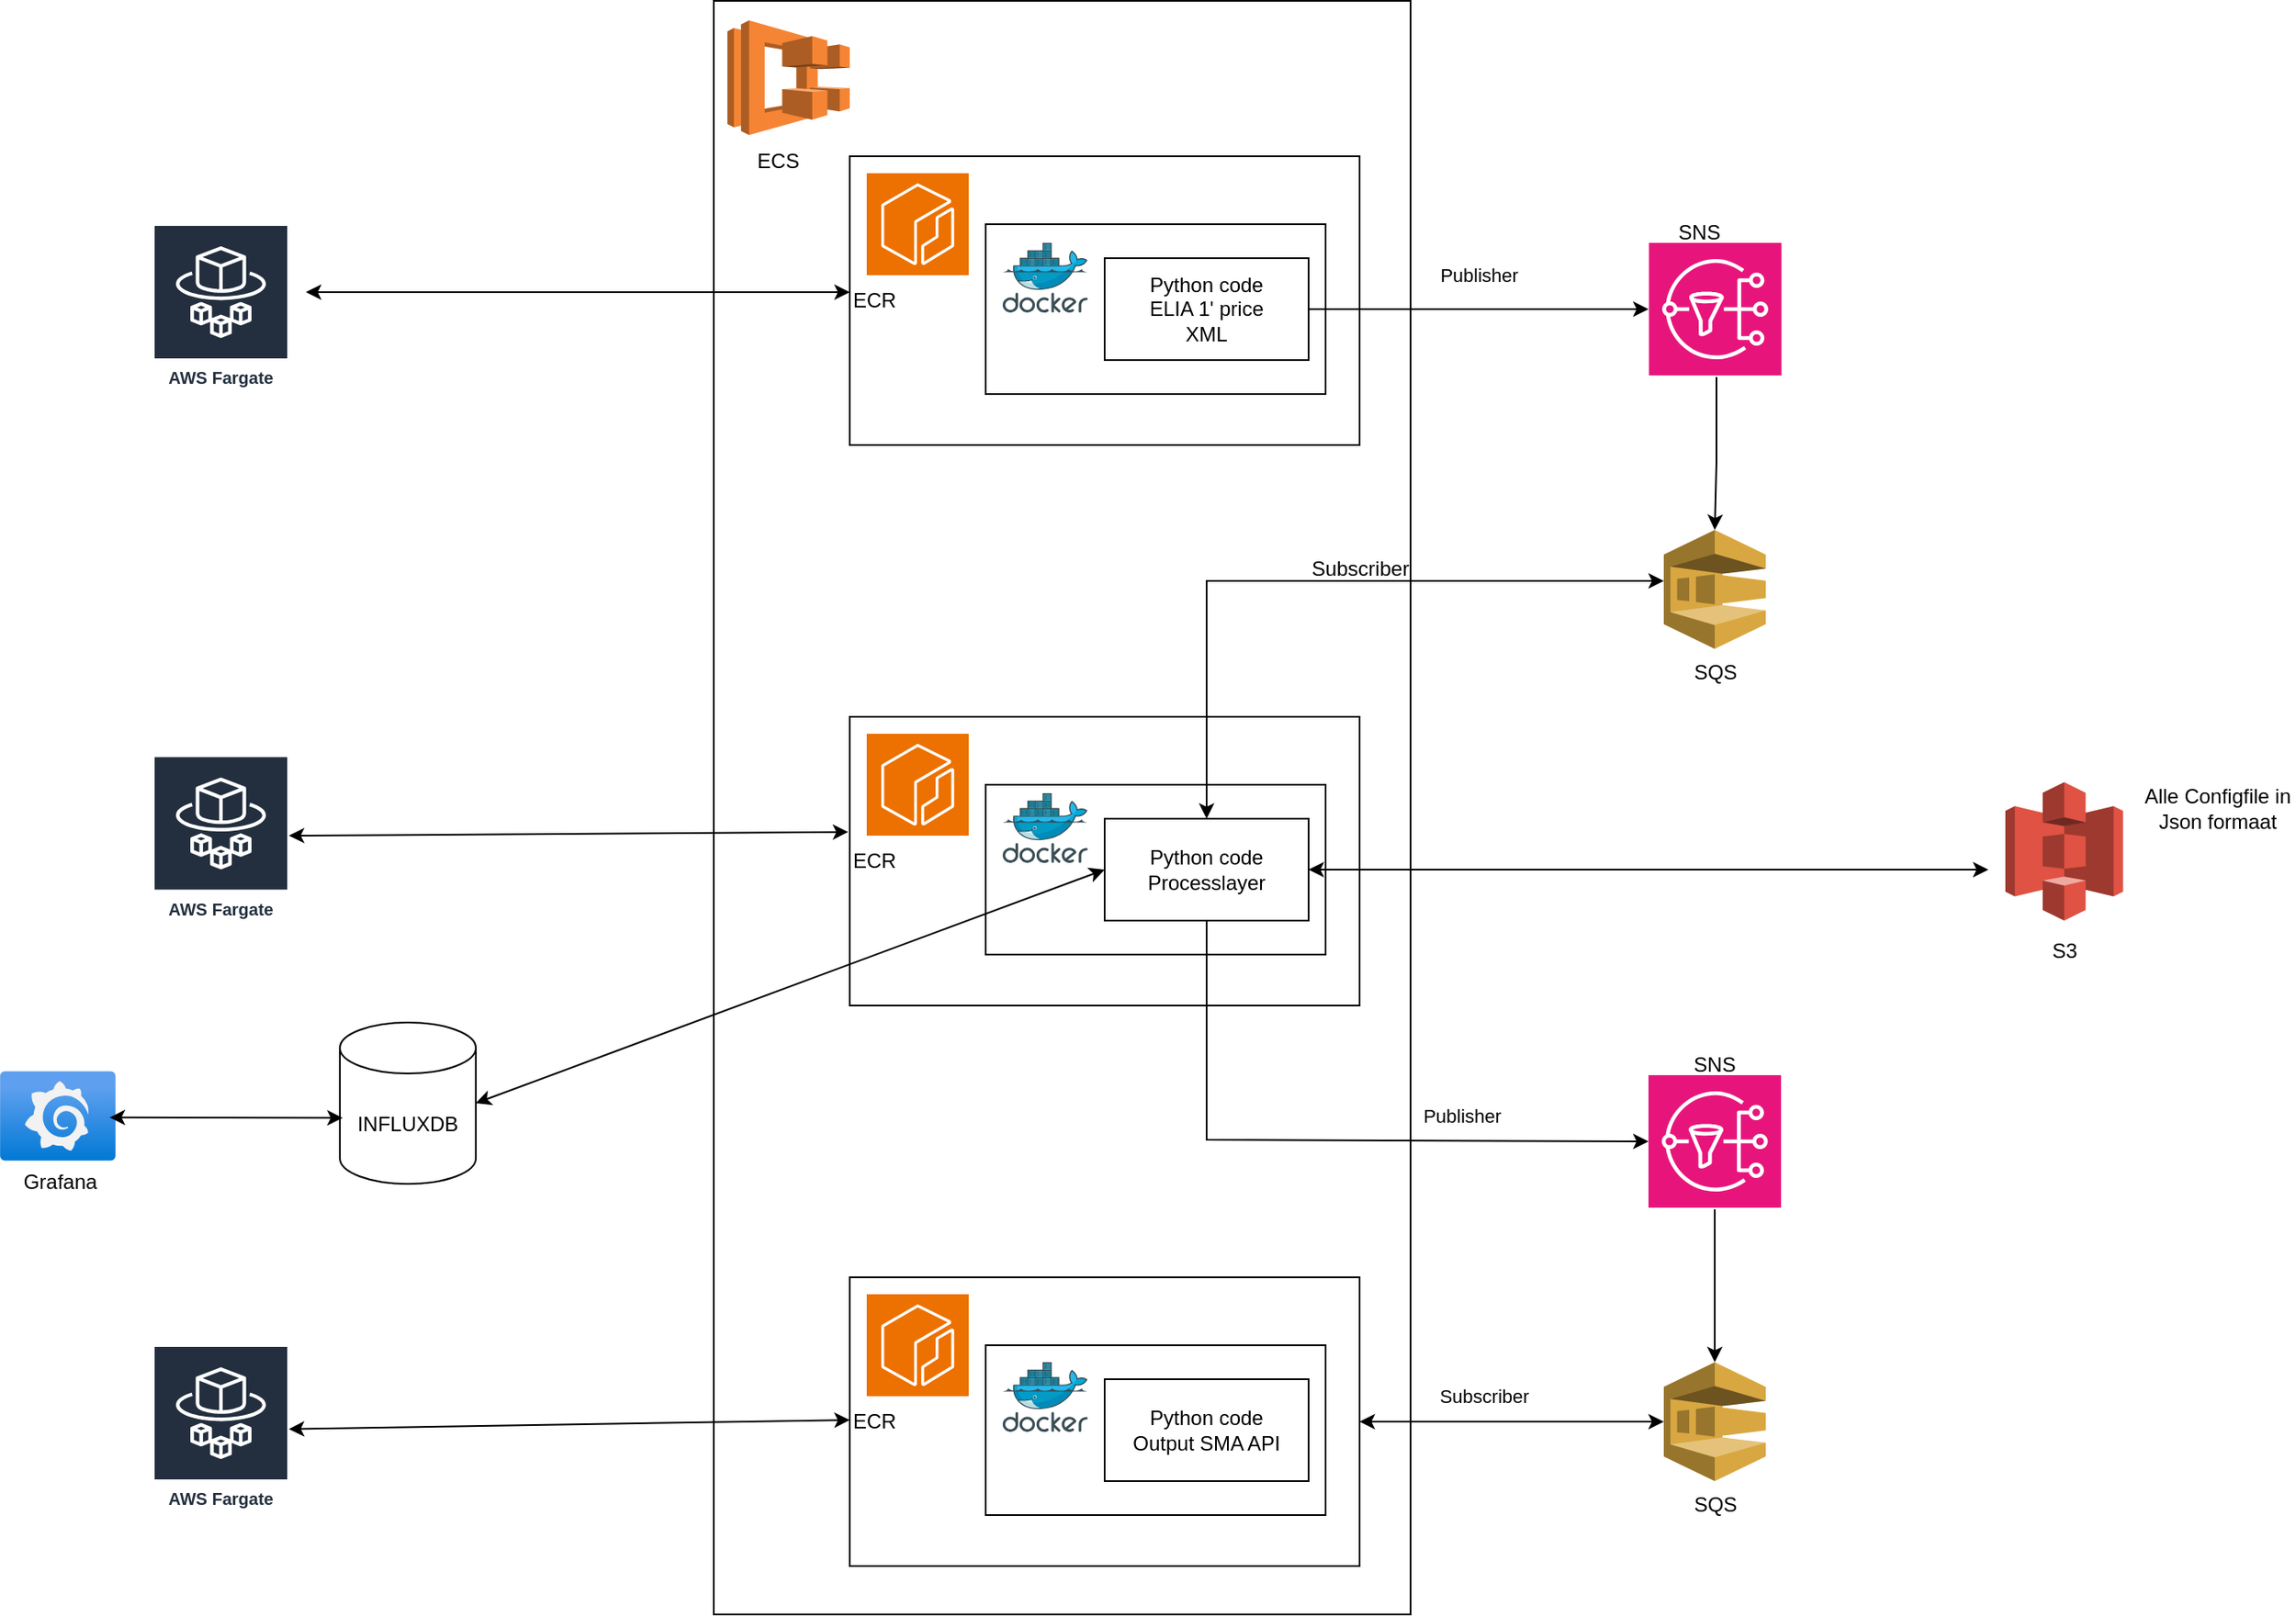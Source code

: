<mxfile version="26.0.10">
  <diagram name="Pagina-1" id="wW4Z6TZP-jDDgokMyb6F">
    <mxGraphModel dx="2790" dy="1230" grid="1" gridSize="10" guides="1" tooltips="1" connect="1" arrows="1" fold="1" page="1" pageScale="1" pageWidth="827" pageHeight="1169" math="0" shadow="0">
      <root>
        <mxCell id="0" />
        <mxCell id="1" parent="0" />
        <mxCell id="s1sX8F3FxZcr6Kcj3iWt-61" value="" style="rounded=0;whiteSpace=wrap;html=1;" vertex="1" parent="1">
          <mxGeometry x="520" y="28.5" width="410" height="950" as="geometry" />
        </mxCell>
        <mxCell id="s1sX8F3FxZcr6Kcj3iWt-11" value="ECR" style="rounded=0;whiteSpace=wrap;html=1;align=left;" vertex="1" parent="1">
          <mxGeometry x="600" y="120" width="300" height="170" as="geometry" />
        </mxCell>
        <mxCell id="s1sX8F3FxZcr6Kcj3iWt-10" value="" style="rounded=0;whiteSpace=wrap;html=1;align=left;" vertex="1" parent="1">
          <mxGeometry x="680" y="160" width="200" height="100" as="geometry" />
        </mxCell>
        <mxCell id="s1sX8F3FxZcr6Kcj3iWt-5" value="Python code&lt;div&gt;ELIA 1&#39; price&lt;br&gt;XML&lt;/div&gt;" style="rounded=0;whiteSpace=wrap;html=1;" vertex="1" parent="1">
          <mxGeometry x="750" y="180" width="120" height="60" as="geometry" />
        </mxCell>
        <mxCell id="s1sX8F3FxZcr6Kcj3iWt-12" value="ECR" style="rounded=0;whiteSpace=wrap;html=1;align=left;" vertex="1" parent="1">
          <mxGeometry x="600" y="450" width="300" height="170" as="geometry" />
        </mxCell>
        <mxCell id="s1sX8F3FxZcr6Kcj3iWt-13" value="" style="rounded=0;whiteSpace=wrap;html=1;align=left;" vertex="1" parent="1">
          <mxGeometry x="680" y="490" width="200" height="100" as="geometry" />
        </mxCell>
        <mxCell id="s1sX8F3FxZcr6Kcj3iWt-14" value="Python code&lt;div&gt;Processlayer&lt;/div&gt;" style="rounded=0;whiteSpace=wrap;html=1;" vertex="1" parent="1">
          <mxGeometry x="750" y="510" width="120" height="60" as="geometry" />
        </mxCell>
        <mxCell id="s1sX8F3FxZcr6Kcj3iWt-15" value="" style="endArrow=classic;html=1;rounded=0;exitX=1;exitY=0.5;exitDx=0;exitDy=0;" edge="1" parent="1" source="s1sX8F3FxZcr6Kcj3iWt-5">
          <mxGeometry width="50" height="50" relative="1" as="geometry">
            <mxPoint x="800" y="410" as="sourcePoint" />
            <mxPoint x="1070" y="210" as="targetPoint" />
          </mxGeometry>
        </mxCell>
        <mxCell id="s1sX8F3FxZcr6Kcj3iWt-18" value="Publisher" style="edgeLabel;html=1;align=center;verticalAlign=middle;resizable=0;points=[];" vertex="1" connectable="0" parent="s1sX8F3FxZcr6Kcj3iWt-15">
          <mxGeometry x="-0.329" y="-3" relative="1" as="geometry">
            <mxPoint x="33" y="-23" as="offset" />
          </mxGeometry>
        </mxCell>
        <mxCell id="s1sX8F3FxZcr6Kcj3iWt-19" value="" style="endArrow=classic;html=1;rounded=0;entryX=0.5;entryY=0;entryDx=0;entryDy=0;entryPerimeter=0;" edge="1" parent="1" target="s1sX8F3FxZcr6Kcj3iWt-48">
          <mxGeometry width="50" height="50" relative="1" as="geometry">
            <mxPoint x="1110" y="250" as="sourcePoint" />
            <mxPoint x="1100" y="340" as="targetPoint" />
            <Array as="points">
              <mxPoint x="1110" y="300" />
            </Array>
          </mxGeometry>
        </mxCell>
        <mxCell id="s1sX8F3FxZcr6Kcj3iWt-23" value="" style="endArrow=classic;startArrow=classic;html=1;rounded=0;entryX=0.5;entryY=0;entryDx=0;entryDy=0;exitX=0;exitY=0.429;exitDx=0;exitDy=0;exitPerimeter=0;" edge="1" parent="1" source="s1sX8F3FxZcr6Kcj3iWt-48" target="s1sX8F3FxZcr6Kcj3iWt-14">
          <mxGeometry width="50" height="50" relative="1" as="geometry">
            <mxPoint x="1060" y="370" as="sourcePoint" />
            <mxPoint x="1190" y="400" as="targetPoint" />
            <Array as="points">
              <mxPoint x="810" y="370" />
            </Array>
          </mxGeometry>
        </mxCell>
        <mxCell id="s1sX8F3FxZcr6Kcj3iWt-24" value="Subscriber&lt;div&gt;&lt;br&gt;&lt;/div&gt;" style="text;html=1;align=center;verticalAlign=middle;resizable=0;points=[];autosize=1;strokeColor=none;fillColor=none;" vertex="1" parent="1">
          <mxGeometry x="860" y="350" width="80" height="40" as="geometry" />
        </mxCell>
        <mxCell id="s1sX8F3FxZcr6Kcj3iWt-25" value="ECR" style="rounded=0;whiteSpace=wrap;html=1;align=left;" vertex="1" parent="1">
          <mxGeometry x="600" y="780" width="300" height="170" as="geometry" />
        </mxCell>
        <mxCell id="s1sX8F3FxZcr6Kcj3iWt-26" value="" style="rounded=0;whiteSpace=wrap;html=1;align=left;" vertex="1" parent="1">
          <mxGeometry x="680" y="820" width="200" height="100" as="geometry" />
        </mxCell>
        <mxCell id="s1sX8F3FxZcr6Kcj3iWt-27" value="Python code&lt;br&gt;Output SMA API" style="rounded=0;whiteSpace=wrap;html=1;" vertex="1" parent="1">
          <mxGeometry x="750" y="840" width="120" height="60" as="geometry" />
        </mxCell>
        <mxCell id="s1sX8F3FxZcr6Kcj3iWt-29" value="" style="endArrow=classic;startArrow=classic;html=1;rounded=0;exitX=1;exitY=0.5;exitDx=0;exitDy=0;" edge="1" parent="1" source="s1sX8F3FxZcr6Kcj3iWt-14">
          <mxGeometry width="50" height="50" relative="1" as="geometry">
            <mxPoint x="1010" y="460" as="sourcePoint" />
            <mxPoint x="1270" y="540" as="targetPoint" />
          </mxGeometry>
        </mxCell>
        <mxCell id="s1sX8F3FxZcr6Kcj3iWt-30" value="Alle Configfile in Json formaat" style="text;html=1;align=center;verticalAlign=middle;whiteSpace=wrap;rounded=0;" vertex="1" parent="1">
          <mxGeometry x="1360" y="488.5" width="90" height="30" as="geometry" />
        </mxCell>
        <mxCell id="s1sX8F3FxZcr6Kcj3iWt-31" value="INFLUXDB" style="shape=cylinder3;whiteSpace=wrap;html=1;boundedLbl=1;backgroundOutline=1;size=15;" vertex="1" parent="1">
          <mxGeometry x="300" y="630" width="80" height="95" as="geometry" />
        </mxCell>
        <mxCell id="s1sX8F3FxZcr6Kcj3iWt-32" value="" style="endArrow=classic;startArrow=classic;html=1;rounded=0;exitX=1;exitY=0.5;exitDx=0;exitDy=0;entryX=0;entryY=0.5;entryDx=0;entryDy=0;exitPerimeter=0;" edge="1" parent="1" source="s1sX8F3FxZcr6Kcj3iWt-31" target="s1sX8F3FxZcr6Kcj3iWt-14">
          <mxGeometry width="50" height="50" relative="1" as="geometry">
            <mxPoint x="380" y="543.91" as="sourcePoint" />
            <mxPoint x="580" y="543.91" as="targetPoint" />
            <Array as="points" />
          </mxGeometry>
        </mxCell>
        <mxCell id="s1sX8F3FxZcr6Kcj3iWt-33" value="" style="image;aspect=fixed;html=1;points=[];align=center;fontSize=12;image=img/lib/azure2/other/Grafana.svg;" vertex="1" parent="1">
          <mxGeometry x="100" y="658.6" width="68" height="52.8" as="geometry" />
        </mxCell>
        <mxCell id="s1sX8F3FxZcr6Kcj3iWt-34" value="Grafana" style="text;html=1;align=center;verticalAlign=middle;resizable=0;points=[];autosize=1;strokeColor=none;fillColor=none;" vertex="1" parent="1">
          <mxGeometry x="100" y="709" width="70" height="30" as="geometry" />
        </mxCell>
        <mxCell id="s1sX8F3FxZcr6Kcj3iWt-35" value="" style="endArrow=classic;startArrow=classic;html=1;rounded=0;exitX=0.949;exitY=0.517;exitDx=0;exitDy=0;exitPerimeter=0;entryX=0.02;entryY=0.591;entryDx=0;entryDy=0;entryPerimeter=0;" edge="1" parent="1" source="s1sX8F3FxZcr6Kcj3iWt-33" target="s1sX8F3FxZcr6Kcj3iWt-31">
          <mxGeometry width="50" height="50" relative="1" as="geometry">
            <mxPoint x="390" y="553.91" as="sourcePoint" />
            <mxPoint x="297" y="546" as="targetPoint" />
            <Array as="points">
              <mxPoint x="230" y="686" />
            </Array>
          </mxGeometry>
        </mxCell>
        <mxCell id="s1sX8F3FxZcr6Kcj3iWt-36" value="Publisher" style="edgeLabel;html=1;align=center;verticalAlign=middle;resizable=0;points=[];" vertex="1" connectable="0" parent="1">
          <mxGeometry x="959.471" y="685" as="geometry" />
        </mxCell>
        <mxCell id="s1sX8F3FxZcr6Kcj3iWt-40" value="" style="endArrow=classic;html=1;rounded=0;exitX=0.5;exitY=1;exitDx=0;exitDy=0;entryX=0;entryY=0.5;entryDx=0;entryDy=0;entryPerimeter=0;" edge="1" parent="1" source="s1sX8F3FxZcr6Kcj3iWt-14" target="s1sX8F3FxZcr6Kcj3iWt-50">
          <mxGeometry width="50" height="50" relative="1" as="geometry">
            <mxPoint x="725" y="699.41" as="sourcePoint" />
            <mxPoint x="1060" y="700" as="targetPoint" />
            <Array as="points">
              <mxPoint x="810" y="699" />
            </Array>
          </mxGeometry>
        </mxCell>
        <mxCell id="s1sX8F3FxZcr6Kcj3iWt-42" value="" style="endArrow=classic;startArrow=classic;html=1;rounded=0;entryX=1;entryY=0.5;entryDx=0;entryDy=0;exitX=0;exitY=0.5;exitDx=0;exitDy=0;exitPerimeter=0;" edge="1" parent="1" source="s1sX8F3FxZcr6Kcj3iWt-52" target="s1sX8F3FxZcr6Kcj3iWt-25">
          <mxGeometry width="50" height="50" relative="1" as="geometry">
            <mxPoint x="1060" y="865" as="sourcePoint" />
            <mxPoint x="785" y="1160" as="targetPoint" />
            <Array as="points" />
          </mxGeometry>
        </mxCell>
        <mxCell id="s1sX8F3FxZcr6Kcj3iWt-43" value="Subscriber" style="edgeLabel;html=1;align=center;verticalAlign=middle;resizable=0;points=[];" vertex="1" connectable="0" parent="s1sX8F3FxZcr6Kcj3iWt-42">
          <mxGeometry x="0.339" y="-4" relative="1" as="geometry">
            <mxPoint x="14" y="-11" as="offset" />
          </mxGeometry>
        </mxCell>
        <mxCell id="s1sX8F3FxZcr6Kcj3iWt-44" value="" style="outlineConnect=0;dashed=0;verticalLabelPosition=bottom;verticalAlign=top;align=center;html=1;shape=mxgraph.aws3.s3;fillColor=#E05243;gradientColor=none;" vertex="1" parent="1">
          <mxGeometry x="1280" y="488.5" width="69.25" height="81.5" as="geometry" />
        </mxCell>
        <mxCell id="s1sX8F3FxZcr6Kcj3iWt-45" value="S3" style="text;html=1;align=center;verticalAlign=middle;whiteSpace=wrap;rounded=0;" vertex="1" parent="1">
          <mxGeometry x="1284.63" y="572.8" width="60" height="30" as="geometry" />
        </mxCell>
        <mxCell id="s1sX8F3FxZcr6Kcj3iWt-46" value="" style="sketch=0;points=[[0,0,0],[0.25,0,0],[0.5,0,0],[0.75,0,0],[1,0,0],[0,1,0],[0.25,1,0],[0.5,1,0],[0.75,1,0],[1,1,0],[0,0.25,0],[0,0.5,0],[0,0.75,0],[1,0.25,0],[1,0.5,0],[1,0.75,0]];outlineConnect=0;fontColor=#232F3E;fillColor=#E7157B;strokeColor=#ffffff;dashed=0;verticalLabelPosition=bottom;verticalAlign=top;align=center;html=1;fontSize=12;fontStyle=0;aspect=fixed;shape=mxgraph.aws4.resourceIcon;resIcon=mxgraph.aws4.sns;" vertex="1" parent="1">
          <mxGeometry x="1070.25" y="171" width="78" height="78" as="geometry" />
        </mxCell>
        <mxCell id="s1sX8F3FxZcr6Kcj3iWt-47" value="SNS" style="text;html=1;align=center;verticalAlign=middle;whiteSpace=wrap;rounded=0;" vertex="1" parent="1">
          <mxGeometry x="1070" y="150" width="60" height="30" as="geometry" />
        </mxCell>
        <mxCell id="s1sX8F3FxZcr6Kcj3iWt-48" value="SQS" style="outlineConnect=0;dashed=0;verticalLabelPosition=bottom;verticalAlign=top;align=center;html=1;shape=mxgraph.aws3.sqs;fillColor=#D9A741;gradientColor=none;" vertex="1" parent="1">
          <mxGeometry x="1079" y="340" width="60" height="70" as="geometry" />
        </mxCell>
        <mxCell id="s1sX8F3FxZcr6Kcj3iWt-49" value="" style="endArrow=classic;html=1;rounded=0;entryX=0.5;entryY=0;entryDx=0;entryDy=0;" edge="1" parent="1">
          <mxGeometry width="50" height="50" relative="1" as="geometry">
            <mxPoint x="1109" y="740" as="sourcePoint" />
            <mxPoint x="1109" y="830" as="targetPoint" />
          </mxGeometry>
        </mxCell>
        <mxCell id="s1sX8F3FxZcr6Kcj3iWt-50" value="" style="sketch=0;points=[[0,0,0],[0.25,0,0],[0.5,0,0],[0.75,0,0],[1,0,0],[0,1,0],[0.25,1,0],[0.5,1,0],[0.75,1,0],[1,1,0],[0,0.25,0],[0,0.5,0],[0,0.75,0],[1,0.25,0],[1,0.5,0],[1,0.75,0]];outlineConnect=0;fontColor=#232F3E;fillColor=#E7157B;strokeColor=#ffffff;dashed=0;verticalLabelPosition=bottom;verticalAlign=top;align=center;html=1;fontSize=12;fontStyle=0;aspect=fixed;shape=mxgraph.aws4.resourceIcon;resIcon=mxgraph.aws4.sns;" vertex="1" parent="1">
          <mxGeometry x="1070" y="661" width="78" height="78" as="geometry" />
        </mxCell>
        <mxCell id="s1sX8F3FxZcr6Kcj3iWt-51" value="SNS" style="text;html=1;align=center;verticalAlign=middle;whiteSpace=wrap;rounded=0;" vertex="1" parent="1">
          <mxGeometry x="1079" y="640" width="60" height="30" as="geometry" />
        </mxCell>
        <mxCell id="s1sX8F3FxZcr6Kcj3iWt-52" value="SQS" style="outlineConnect=0;dashed=0;verticalLabelPosition=bottom;verticalAlign=top;align=center;html=1;shape=mxgraph.aws3.sqs;fillColor=#D9A741;gradientColor=none;" vertex="1" parent="1">
          <mxGeometry x="1079" y="830" width="60" height="70" as="geometry" />
        </mxCell>
        <mxCell id="s1sX8F3FxZcr6Kcj3iWt-53" value="" style="image;sketch=0;aspect=fixed;html=1;points=[];align=center;fontSize=12;image=img/lib/mscae/Docker.svg;" vertex="1" parent="1">
          <mxGeometry x="690" y="171" width="50" height="41" as="geometry" />
        </mxCell>
        <mxCell id="s1sX8F3FxZcr6Kcj3iWt-54" value="" style="sketch=0;points=[[0,0,0],[0.25,0,0],[0.5,0,0],[0.75,0,0],[1,0,0],[0,1,0],[0.25,1,0],[0.5,1,0],[0.75,1,0],[1,1,0],[0,0.25,0],[0,0.5,0],[0,0.75,0],[1,0.25,0],[1,0.5,0],[1,0.75,0]];outlineConnect=0;fontColor=#232F3E;fillColor=#ED7100;strokeColor=#ffffff;dashed=0;verticalLabelPosition=bottom;verticalAlign=top;align=center;html=1;fontSize=12;fontStyle=0;aspect=fixed;shape=mxgraph.aws4.resourceIcon;resIcon=mxgraph.aws4.ecr;" vertex="1" parent="1">
          <mxGeometry x="610" y="130" width="60" height="60" as="geometry" />
        </mxCell>
        <mxCell id="s1sX8F3FxZcr6Kcj3iWt-55" value="" style="sketch=0;points=[[0,0,0],[0.25,0,0],[0.5,0,0],[0.75,0,0],[1,0,0],[0,1,0],[0.25,1,0],[0.5,1,0],[0.75,1,0],[1,1,0],[0,0.25,0],[0,0.5,0],[0,0.75,0],[1,0.25,0],[1,0.5,0],[1,0.75,0]];outlineConnect=0;fontColor=#232F3E;fillColor=#ED7100;strokeColor=#ffffff;dashed=0;verticalLabelPosition=bottom;verticalAlign=top;align=center;html=1;fontSize=12;fontStyle=0;aspect=fixed;shape=mxgraph.aws4.resourceIcon;resIcon=mxgraph.aws4.ecr;" vertex="1" parent="1">
          <mxGeometry x="610" y="460" width="60" height="60" as="geometry" />
        </mxCell>
        <mxCell id="s1sX8F3FxZcr6Kcj3iWt-58" value="" style="image;sketch=0;aspect=fixed;html=1;points=[];align=center;fontSize=12;image=img/lib/mscae/Docker.svg;" vertex="1" parent="1">
          <mxGeometry x="690" y="495" width="50" height="41" as="geometry" />
        </mxCell>
        <mxCell id="s1sX8F3FxZcr6Kcj3iWt-59" value="" style="sketch=0;points=[[0,0,0],[0.25,0,0],[0.5,0,0],[0.75,0,0],[1,0,0],[0,1,0],[0.25,1,0],[0.5,1,0],[0.75,1,0],[1,1,0],[0,0.25,0],[0,0.5,0],[0,0.75,0],[1,0.25,0],[1,0.5,0],[1,0.75,0]];outlineConnect=0;fontColor=#232F3E;fillColor=#ED7100;strokeColor=#ffffff;dashed=0;verticalLabelPosition=bottom;verticalAlign=top;align=center;html=1;fontSize=12;fontStyle=0;aspect=fixed;shape=mxgraph.aws4.resourceIcon;resIcon=mxgraph.aws4.ecr;" vertex="1" parent="1">
          <mxGeometry x="610" y="790" width="60" height="60" as="geometry" />
        </mxCell>
        <mxCell id="s1sX8F3FxZcr6Kcj3iWt-60" value="" style="image;sketch=0;aspect=fixed;html=1;points=[];align=center;fontSize=12;image=img/lib/mscae/Docker.svg;" vertex="1" parent="1">
          <mxGeometry x="690" y="830" width="50" height="41" as="geometry" />
        </mxCell>
        <mxCell id="s1sX8F3FxZcr6Kcj3iWt-62" value="" style="outlineConnect=0;dashed=0;verticalLabelPosition=bottom;verticalAlign=top;align=center;html=1;shape=mxgraph.aws3.ecs;fillColor=#F58534;gradientColor=none;" vertex="1" parent="1">
          <mxGeometry x="528" y="40" width="72" height="67.5" as="geometry" />
        </mxCell>
        <mxCell id="s1sX8F3FxZcr6Kcj3iWt-63" value="ECS" style="text;html=1;align=center;verticalAlign=middle;whiteSpace=wrap;rounded=0;" vertex="1" parent="1">
          <mxGeometry x="528" y="107.5" width="60" height="30" as="geometry" />
        </mxCell>
        <mxCell id="s1sX8F3FxZcr6Kcj3iWt-64" value="AWS Fargate" style="sketch=0;outlineConnect=0;fontColor=#232F3E;gradientColor=none;strokeColor=#ffffff;fillColor=#232F3E;dashed=0;verticalLabelPosition=middle;verticalAlign=bottom;align=center;html=1;whiteSpace=wrap;fontSize=10;fontStyle=1;spacing=3;shape=mxgraph.aws4.productIcon;prIcon=mxgraph.aws4.fargate;" vertex="1" parent="1">
          <mxGeometry x="190" y="160" width="80" height="100" as="geometry" />
        </mxCell>
        <mxCell id="s1sX8F3FxZcr6Kcj3iWt-65" value="" style="endArrow=classic;startArrow=classic;html=1;rounded=0;" edge="1" parent="1">
          <mxGeometry width="50" height="50" relative="1" as="geometry">
            <mxPoint x="280" y="200" as="sourcePoint" />
            <mxPoint x="600" y="200" as="targetPoint" />
          </mxGeometry>
        </mxCell>
        <mxCell id="s1sX8F3FxZcr6Kcj3iWt-66" value="AWS Fargate" style="sketch=0;outlineConnect=0;fontColor=#232F3E;gradientColor=none;strokeColor=#ffffff;fillColor=#232F3E;dashed=0;verticalLabelPosition=middle;verticalAlign=bottom;align=center;html=1;whiteSpace=wrap;fontSize=10;fontStyle=1;spacing=3;shape=mxgraph.aws4.productIcon;prIcon=mxgraph.aws4.fargate;" vertex="1" parent="1">
          <mxGeometry x="190" y="472.8" width="80" height="100" as="geometry" />
        </mxCell>
        <mxCell id="s1sX8F3FxZcr6Kcj3iWt-67" value="" style="endArrow=classic;startArrow=classic;html=1;rounded=0;entryX=-0.003;entryY=0.399;entryDx=0;entryDy=0;exitX=1;exitY=0.472;exitDx=0;exitDy=0;exitPerimeter=0;entryPerimeter=0;" edge="1" parent="1" source="s1sX8F3FxZcr6Kcj3iWt-66" target="s1sX8F3FxZcr6Kcj3iWt-12">
          <mxGeometry width="50" height="50" relative="1" as="geometry">
            <mxPoint x="268" y="400" as="sourcePoint" />
            <mxPoint x="588" y="400" as="targetPoint" />
          </mxGeometry>
        </mxCell>
        <mxCell id="s1sX8F3FxZcr6Kcj3iWt-68" value="AWS Fargate" style="sketch=0;outlineConnect=0;fontColor=#232F3E;gradientColor=none;strokeColor=#ffffff;fillColor=#232F3E;dashed=0;verticalLabelPosition=middle;verticalAlign=bottom;align=center;html=1;whiteSpace=wrap;fontSize=10;fontStyle=1;spacing=3;shape=mxgraph.aws4.productIcon;prIcon=mxgraph.aws4.fargate;" vertex="1" parent="1">
          <mxGeometry x="190" y="820" width="80" height="100" as="geometry" />
        </mxCell>
        <mxCell id="s1sX8F3FxZcr6Kcj3iWt-69" value="" style="endArrow=classic;startArrow=classic;html=1;rounded=0;" edge="1" parent="1" source="s1sX8F3FxZcr6Kcj3iWt-68">
          <mxGeometry width="50" height="50" relative="1" as="geometry">
            <mxPoint x="290" y="864.41" as="sourcePoint" />
            <mxPoint x="600" y="864" as="targetPoint" />
            <Array as="points" />
          </mxGeometry>
        </mxCell>
      </root>
    </mxGraphModel>
  </diagram>
</mxfile>
